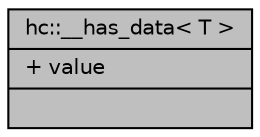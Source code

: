 digraph "hc::__has_data&lt; T &gt;"
{
  edge [fontname="Helvetica",fontsize="10",labelfontname="Helvetica",labelfontsize="10"];
  node [fontname="Helvetica",fontsize="10",shape=record];
  Node1 [label="{hc::__has_data\< T \>\n|+ value\l|}",height=0.2,width=0.4,color="black", fillcolor="grey75", style="filled", fontcolor="black"];
}
